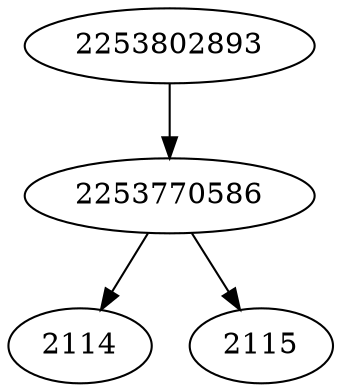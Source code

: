 strict digraph  {
2114;
2115;
2253802893;
2253770586;
2253802893 -> 2253770586;
2253770586 -> 2114;
2253770586 -> 2115;
}
